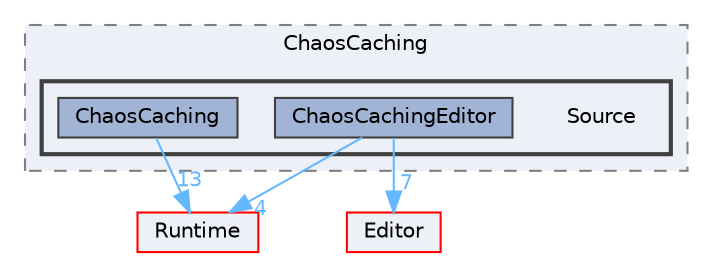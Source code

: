 digraph "Source"
{
 // INTERACTIVE_SVG=YES
 // LATEX_PDF_SIZE
  bgcolor="transparent";
  edge [fontname=Helvetica,fontsize=10,labelfontname=Helvetica,labelfontsize=10];
  node [fontname=Helvetica,fontsize=10,shape=box,height=0.2,width=0.4];
  compound=true
  subgraph clusterdir_cd706f977b82d923dde6c05bab25dfc7 {
    graph [ bgcolor="#edf0f7", pencolor="grey50", label="ChaosCaching", fontname=Helvetica,fontsize=10 style="filled,dashed", URL="dir_cd706f977b82d923dde6c05bab25dfc7.html",tooltip=""]
  subgraph clusterdir_ee44b75d7f65f96d063ce40d9decd465 {
    graph [ bgcolor="#edf0f7", pencolor="grey25", label="", fontname=Helvetica,fontsize=10 style="filled,bold", URL="dir_ee44b75d7f65f96d063ce40d9decd465.html",tooltip=""]
    dir_ee44b75d7f65f96d063ce40d9decd465 [shape=plaintext, label="Source"];
  dir_0be10ce703e9a6ca29b29d54cd705263 [label="ChaosCaching", fillcolor="#a2b4d6", color="grey25", style="filled", URL="dir_0be10ce703e9a6ca29b29d54cd705263.html",tooltip=""];
  dir_ea1505ab4938bf323f7cddc05a0f0e0d [label="ChaosCachingEditor", fillcolor="#a2b4d6", color="grey25", style="filled", URL="dir_ea1505ab4938bf323f7cddc05a0f0e0d.html",tooltip=""];
  }
  }
  dir_7536b172fbd480bfd146a1b1acd6856b [label="Runtime", fillcolor="#edf0f7", color="red", style="filled", URL="dir_7536b172fbd480bfd146a1b1acd6856b.html",tooltip=""];
  dir_b26507eead720464ba2ac6bbc6dcec5f [label="Editor", fillcolor="#edf0f7", color="red", style="filled", URL="dir_b26507eead720464ba2ac6bbc6dcec5f.html",tooltip=""];
  dir_0be10ce703e9a6ca29b29d54cd705263->dir_7536b172fbd480bfd146a1b1acd6856b [headlabel="13", labeldistance=1.5 headhref="dir_000134_000984.html" href="dir_000134_000984.html" color="steelblue1" fontcolor="steelblue1"];
  dir_ea1505ab4938bf323f7cddc05a0f0e0d->dir_7536b172fbd480bfd146a1b1acd6856b [headlabel="4", labeldistance=1.5 headhref="dir_000135_000984.html" href="dir_000135_000984.html" color="steelblue1" fontcolor="steelblue1"];
  dir_ea1505ab4938bf323f7cddc05a0f0e0d->dir_b26507eead720464ba2ac6bbc6dcec5f [headlabel="7", labeldistance=1.5 headhref="dir_000135_000357.html" href="dir_000135_000357.html" color="steelblue1" fontcolor="steelblue1"];
}
